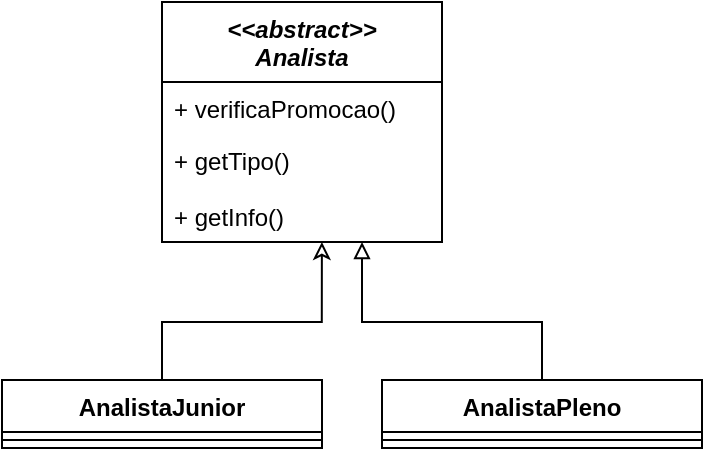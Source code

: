 <mxfile version="20.7.3" type="device"><diagram id="5jKa3laLJPqPCO9ovy8-" name="Página-1"><mxGraphModel dx="792" dy="771" grid="1" gridSize="10" guides="1" tooltips="1" connect="1" arrows="1" fold="1" page="1" pageScale="1" pageWidth="827" pageHeight="1169" math="0" shadow="0"><root><mxCell id="0"/><mxCell id="1" parent="0"/><mxCell id="pYQFTdGry7j-HGBzmK5T-1" value="&lt;&lt;abstract&gt;&gt;&#10;Analista" style="swimlane;fontStyle=3;childLayout=stackLayout;horizontal=1;startSize=40;fillColor=none;horizontalStack=0;resizeParent=1;resizeParentMax=0;resizeLast=0;collapsible=1;marginBottom=0;" vertex="1" parent="1"><mxGeometry x="340" y="310" width="140" height="120" as="geometry"/></mxCell><mxCell id="pYQFTdGry7j-HGBzmK5T-2" value="+ verificaPromocao()" style="text;strokeColor=none;fillColor=none;align=left;verticalAlign=top;spacingLeft=4;spacingRight=4;overflow=hidden;rotatable=0;points=[[0,0.5],[1,0.5]];portConstraint=eastwest;" vertex="1" parent="pYQFTdGry7j-HGBzmK5T-1"><mxGeometry y="40" width="140" height="26" as="geometry"/></mxCell><mxCell id="pYQFTdGry7j-HGBzmK5T-3" value="+ getTipo()" style="text;strokeColor=none;fillColor=none;align=left;verticalAlign=top;spacingLeft=4;spacingRight=4;overflow=hidden;rotatable=0;points=[[0,0.5],[1,0.5]];portConstraint=eastwest;" vertex="1" parent="pYQFTdGry7j-HGBzmK5T-1"><mxGeometry y="66" width="140" height="28" as="geometry"/></mxCell><mxCell id="pYQFTdGry7j-HGBzmK5T-4" value="+ getInfo()" style="text;strokeColor=none;fillColor=none;align=left;verticalAlign=top;spacingLeft=4;spacingRight=4;overflow=hidden;rotatable=0;points=[[0,0.5],[1,0.5]];portConstraint=eastwest;" vertex="1" parent="pYQFTdGry7j-HGBzmK5T-1"><mxGeometry y="94" width="140" height="26" as="geometry"/></mxCell><mxCell id="pYQFTdGry7j-HGBzmK5T-13" style="edgeStyle=orthogonalEdgeStyle;rounded=0;orthogonalLoop=1;jettySize=auto;html=1;entryX=0.571;entryY=1;entryDx=0;entryDy=0;entryPerimeter=0;endArrow=classic;endFill=0;" edge="1" parent="1" source="pYQFTdGry7j-HGBzmK5T-5" target="pYQFTdGry7j-HGBzmK5T-4"><mxGeometry relative="1" as="geometry"><Array as="points"><mxPoint x="340" y="470"/><mxPoint x="420" y="470"/></Array></mxGeometry></mxCell><mxCell id="pYQFTdGry7j-HGBzmK5T-5" value="AnalistaJunior" style="swimlane;fontStyle=1;align=center;verticalAlign=top;childLayout=stackLayout;horizontal=1;startSize=26;horizontalStack=0;resizeParent=1;resizeParentMax=0;resizeLast=0;collapsible=1;marginBottom=0;" vertex="1" parent="1"><mxGeometry x="260" y="499" width="160" height="34" as="geometry"/></mxCell><mxCell id="pYQFTdGry7j-HGBzmK5T-7" value="" style="line;strokeWidth=1;fillColor=none;align=left;verticalAlign=middle;spacingTop=-1;spacingLeft=3;spacingRight=3;rotatable=0;labelPosition=right;points=[];portConstraint=eastwest;strokeColor=inherit;" vertex="1" parent="pYQFTdGry7j-HGBzmK5T-5"><mxGeometry y="26" width="160" height="8" as="geometry"/></mxCell><mxCell id="pYQFTdGry7j-HGBzmK5T-14" style="edgeStyle=orthogonalEdgeStyle;rounded=0;orthogonalLoop=1;jettySize=auto;html=1;endArrow=block;endFill=0;" edge="1" parent="1" source="pYQFTdGry7j-HGBzmK5T-9" target="pYQFTdGry7j-HGBzmK5T-4"><mxGeometry relative="1" as="geometry"><Array as="points"><mxPoint x="530" y="470"/><mxPoint x="440" y="470"/></Array></mxGeometry></mxCell><mxCell id="pYQFTdGry7j-HGBzmK5T-9" value="AnalistaPleno" style="swimlane;fontStyle=1;align=center;verticalAlign=top;childLayout=stackLayout;horizontal=1;startSize=26;horizontalStack=0;resizeParent=1;resizeParentMax=0;resizeLast=0;collapsible=1;marginBottom=0;" vertex="1" parent="1"><mxGeometry x="450" y="499" width="160" height="34" as="geometry"/></mxCell><mxCell id="pYQFTdGry7j-HGBzmK5T-11" value="" style="line;strokeWidth=1;fillColor=none;align=left;verticalAlign=middle;spacingTop=-1;spacingLeft=3;spacingRight=3;rotatable=0;labelPosition=right;points=[];portConstraint=eastwest;strokeColor=inherit;" vertex="1" parent="pYQFTdGry7j-HGBzmK5T-9"><mxGeometry y="26" width="160" height="8" as="geometry"/></mxCell></root></mxGraphModel></diagram></mxfile>